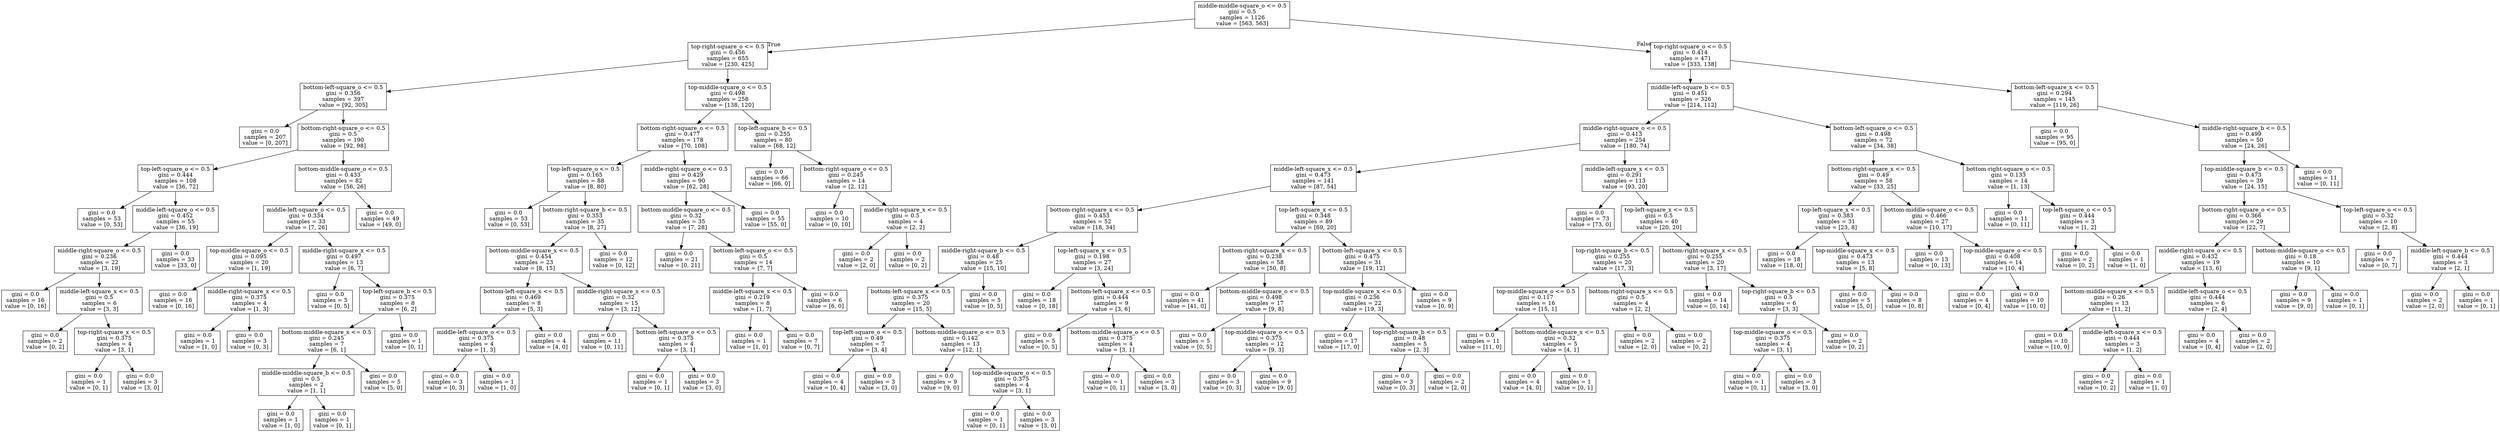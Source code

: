 digraph Tree {
node [shape=box] ;
0 [label="middle-middle-square_o <= 0.5\ngini = 0.5\nsamples = 1126\nvalue = [563, 563]"] ;
1 [label="top-right-square_o <= 0.5\ngini = 0.456\nsamples = 655\nvalue = [230, 425]"] ;
0 -> 1 [labeldistance=2.5, labelangle=45, headlabel="True"] ;
2 [label="bottom-left-square_o <= 0.5\ngini = 0.356\nsamples = 397\nvalue = [92, 305]"] ;
1 -> 2 ;
3 [label="gini = 0.0\nsamples = 207\nvalue = [0, 207]"] ;
2 -> 3 ;
4 [label="bottom-right-square_o <= 0.5\ngini = 0.5\nsamples = 190\nvalue = [92, 98]"] ;
2 -> 4 ;
5 [label="top-left-square_o <= 0.5\ngini = 0.444\nsamples = 108\nvalue = [36, 72]"] ;
4 -> 5 ;
6 [label="gini = 0.0\nsamples = 53\nvalue = [0, 53]"] ;
5 -> 6 ;
7 [label="middle-left-square_o <= 0.5\ngini = 0.452\nsamples = 55\nvalue = [36, 19]"] ;
5 -> 7 ;
8 [label="middle-right-square_o <= 0.5\ngini = 0.236\nsamples = 22\nvalue = [3, 19]"] ;
7 -> 8 ;
9 [label="gini = 0.0\nsamples = 16\nvalue = [0, 16]"] ;
8 -> 9 ;
10 [label="middle-left-square_x <= 0.5\ngini = 0.5\nsamples = 6\nvalue = [3, 3]"] ;
8 -> 10 ;
11 [label="gini = 0.0\nsamples = 2\nvalue = [0, 2]"] ;
10 -> 11 ;
12 [label="top-right-square_x <= 0.5\ngini = 0.375\nsamples = 4\nvalue = [3, 1]"] ;
10 -> 12 ;
13 [label="gini = 0.0\nsamples = 1\nvalue = [0, 1]"] ;
12 -> 13 ;
14 [label="gini = 0.0\nsamples = 3\nvalue = [3, 0]"] ;
12 -> 14 ;
15 [label="gini = 0.0\nsamples = 33\nvalue = [33, 0]"] ;
7 -> 15 ;
16 [label="bottom-middle-square_o <= 0.5\ngini = 0.433\nsamples = 82\nvalue = [56, 26]"] ;
4 -> 16 ;
17 [label="middle-left-square_o <= 0.5\ngini = 0.334\nsamples = 33\nvalue = [7, 26]"] ;
16 -> 17 ;
18 [label="top-middle-square_o <= 0.5\ngini = 0.095\nsamples = 20\nvalue = [1, 19]"] ;
17 -> 18 ;
19 [label="gini = 0.0\nsamples = 16\nvalue = [0, 16]"] ;
18 -> 19 ;
20 [label="middle-right-square_x <= 0.5\ngini = 0.375\nsamples = 4\nvalue = [1, 3]"] ;
18 -> 20 ;
21 [label="gini = 0.0\nsamples = 1\nvalue = [1, 0]"] ;
20 -> 21 ;
22 [label="gini = 0.0\nsamples = 3\nvalue = [0, 3]"] ;
20 -> 22 ;
23 [label="middle-right-square_x <= 0.5\ngini = 0.497\nsamples = 13\nvalue = [6, 7]"] ;
17 -> 23 ;
24 [label="gini = 0.0\nsamples = 5\nvalue = [0, 5]"] ;
23 -> 24 ;
25 [label="top-left-square_b <= 0.5\ngini = 0.375\nsamples = 8\nvalue = [6, 2]"] ;
23 -> 25 ;
26 [label="bottom-middle-square_x <= 0.5\ngini = 0.245\nsamples = 7\nvalue = [6, 1]"] ;
25 -> 26 ;
27 [label="middle-middle-square_b <= 0.5\ngini = 0.5\nsamples = 2\nvalue = [1, 1]"] ;
26 -> 27 ;
28 [label="gini = 0.0\nsamples = 1\nvalue = [1, 0]"] ;
27 -> 28 ;
29 [label="gini = 0.0\nsamples = 1\nvalue = [0, 1]"] ;
27 -> 29 ;
30 [label="gini = 0.0\nsamples = 5\nvalue = [5, 0]"] ;
26 -> 30 ;
31 [label="gini = 0.0\nsamples = 1\nvalue = [0, 1]"] ;
25 -> 31 ;
32 [label="gini = 0.0\nsamples = 49\nvalue = [49, 0]"] ;
16 -> 32 ;
33 [label="top-middle-square_o <= 0.5\ngini = 0.498\nsamples = 258\nvalue = [138, 120]"] ;
1 -> 33 ;
34 [label="bottom-right-square_o <= 0.5\ngini = 0.477\nsamples = 178\nvalue = [70, 108]"] ;
33 -> 34 ;
35 [label="top-left-square_o <= 0.5\ngini = 0.165\nsamples = 88\nvalue = [8, 80]"] ;
34 -> 35 ;
36 [label="gini = 0.0\nsamples = 53\nvalue = [0, 53]"] ;
35 -> 36 ;
37 [label="bottom-right-square_b <= 0.5\ngini = 0.353\nsamples = 35\nvalue = [8, 27]"] ;
35 -> 37 ;
38 [label="bottom-middle-square_x <= 0.5\ngini = 0.454\nsamples = 23\nvalue = [8, 15]"] ;
37 -> 38 ;
39 [label="bottom-left-square_x <= 0.5\ngini = 0.469\nsamples = 8\nvalue = [5, 3]"] ;
38 -> 39 ;
40 [label="middle-left-square_o <= 0.5\ngini = 0.375\nsamples = 4\nvalue = [1, 3]"] ;
39 -> 40 ;
41 [label="gini = 0.0\nsamples = 3\nvalue = [0, 3]"] ;
40 -> 41 ;
42 [label="gini = 0.0\nsamples = 1\nvalue = [1, 0]"] ;
40 -> 42 ;
43 [label="gini = 0.0\nsamples = 4\nvalue = [4, 0]"] ;
39 -> 43 ;
44 [label="middle-right-square_x <= 0.5\ngini = 0.32\nsamples = 15\nvalue = [3, 12]"] ;
38 -> 44 ;
45 [label="gini = 0.0\nsamples = 11\nvalue = [0, 11]"] ;
44 -> 45 ;
46 [label="bottom-left-square_o <= 0.5\ngini = 0.375\nsamples = 4\nvalue = [3, 1]"] ;
44 -> 46 ;
47 [label="gini = 0.0\nsamples = 1\nvalue = [0, 1]"] ;
46 -> 47 ;
48 [label="gini = 0.0\nsamples = 3\nvalue = [3, 0]"] ;
46 -> 48 ;
49 [label="gini = 0.0\nsamples = 12\nvalue = [0, 12]"] ;
37 -> 49 ;
50 [label="middle-right-square_o <= 0.5\ngini = 0.429\nsamples = 90\nvalue = [62, 28]"] ;
34 -> 50 ;
51 [label="bottom-middle-square_o <= 0.5\ngini = 0.32\nsamples = 35\nvalue = [7, 28]"] ;
50 -> 51 ;
52 [label="gini = 0.0\nsamples = 21\nvalue = [0, 21]"] ;
51 -> 52 ;
53 [label="bottom-left-square_o <= 0.5\ngini = 0.5\nsamples = 14\nvalue = [7, 7]"] ;
51 -> 53 ;
54 [label="middle-left-square_x <= 0.5\ngini = 0.219\nsamples = 8\nvalue = [1, 7]"] ;
53 -> 54 ;
55 [label="gini = 0.0\nsamples = 1\nvalue = [1, 0]"] ;
54 -> 55 ;
56 [label="gini = 0.0\nsamples = 7\nvalue = [0, 7]"] ;
54 -> 56 ;
57 [label="gini = 0.0\nsamples = 6\nvalue = [6, 0]"] ;
53 -> 57 ;
58 [label="gini = 0.0\nsamples = 55\nvalue = [55, 0]"] ;
50 -> 58 ;
59 [label="top-left-square_b <= 0.5\ngini = 0.255\nsamples = 80\nvalue = [68, 12]"] ;
33 -> 59 ;
60 [label="gini = 0.0\nsamples = 66\nvalue = [66, 0]"] ;
59 -> 60 ;
61 [label="bottom-right-square_o <= 0.5\ngini = 0.245\nsamples = 14\nvalue = [2, 12]"] ;
59 -> 61 ;
62 [label="gini = 0.0\nsamples = 10\nvalue = [0, 10]"] ;
61 -> 62 ;
63 [label="middle-right-square_x <= 0.5\ngini = 0.5\nsamples = 4\nvalue = [2, 2]"] ;
61 -> 63 ;
64 [label="gini = 0.0\nsamples = 2\nvalue = [2, 0]"] ;
63 -> 64 ;
65 [label="gini = 0.0\nsamples = 2\nvalue = [0, 2]"] ;
63 -> 65 ;
66 [label="top-right-square_o <= 0.5\ngini = 0.414\nsamples = 471\nvalue = [333, 138]"] ;
0 -> 66 [labeldistance=2.5, labelangle=-45, headlabel="False"] ;
67 [label="middle-left-square_b <= 0.5\ngini = 0.451\nsamples = 326\nvalue = [214, 112]"] ;
66 -> 67 ;
68 [label="middle-right-square_o <= 0.5\ngini = 0.413\nsamples = 254\nvalue = [180, 74]"] ;
67 -> 68 ;
69 [label="middle-left-square_x <= 0.5\ngini = 0.473\nsamples = 141\nvalue = [87, 54]"] ;
68 -> 69 ;
70 [label="bottom-right-square_x <= 0.5\ngini = 0.453\nsamples = 52\nvalue = [18, 34]"] ;
69 -> 70 ;
71 [label="middle-right-square_b <= 0.5\ngini = 0.48\nsamples = 25\nvalue = [15, 10]"] ;
70 -> 71 ;
72 [label="bottom-left-square_x <= 0.5\ngini = 0.375\nsamples = 20\nvalue = [15, 5]"] ;
71 -> 72 ;
73 [label="top-left-square_o <= 0.5\ngini = 0.49\nsamples = 7\nvalue = [3, 4]"] ;
72 -> 73 ;
74 [label="gini = 0.0\nsamples = 4\nvalue = [0, 4]"] ;
73 -> 74 ;
75 [label="gini = 0.0\nsamples = 3\nvalue = [3, 0]"] ;
73 -> 75 ;
76 [label="bottom-middle-square_o <= 0.5\ngini = 0.142\nsamples = 13\nvalue = [12, 1]"] ;
72 -> 76 ;
77 [label="gini = 0.0\nsamples = 9\nvalue = [9, 0]"] ;
76 -> 77 ;
78 [label="top-middle-square_o <= 0.5\ngini = 0.375\nsamples = 4\nvalue = [3, 1]"] ;
76 -> 78 ;
79 [label="gini = 0.0\nsamples = 1\nvalue = [0, 1]"] ;
78 -> 79 ;
80 [label="gini = 0.0\nsamples = 3\nvalue = [3, 0]"] ;
78 -> 80 ;
81 [label="gini = 0.0\nsamples = 5\nvalue = [0, 5]"] ;
71 -> 81 ;
82 [label="top-left-square_x <= 0.5\ngini = 0.198\nsamples = 27\nvalue = [3, 24]"] ;
70 -> 82 ;
83 [label="gini = 0.0\nsamples = 18\nvalue = [0, 18]"] ;
82 -> 83 ;
84 [label="bottom-left-square_x <= 0.5\ngini = 0.444\nsamples = 9\nvalue = [3, 6]"] ;
82 -> 84 ;
85 [label="gini = 0.0\nsamples = 5\nvalue = [0, 5]"] ;
84 -> 85 ;
86 [label="bottom-middle-square_o <= 0.5\ngini = 0.375\nsamples = 4\nvalue = [3, 1]"] ;
84 -> 86 ;
87 [label="gini = 0.0\nsamples = 1\nvalue = [0, 1]"] ;
86 -> 87 ;
88 [label="gini = 0.0\nsamples = 3\nvalue = [3, 0]"] ;
86 -> 88 ;
89 [label="top-left-square_x <= 0.5\ngini = 0.348\nsamples = 89\nvalue = [69, 20]"] ;
69 -> 89 ;
90 [label="bottom-right-square_x <= 0.5\ngini = 0.238\nsamples = 58\nvalue = [50, 8]"] ;
89 -> 90 ;
91 [label="gini = 0.0\nsamples = 41\nvalue = [41, 0]"] ;
90 -> 91 ;
92 [label="bottom-middle-square_o <= 0.5\ngini = 0.498\nsamples = 17\nvalue = [9, 8]"] ;
90 -> 92 ;
93 [label="gini = 0.0\nsamples = 5\nvalue = [0, 5]"] ;
92 -> 93 ;
94 [label="top-middle-square_o <= 0.5\ngini = 0.375\nsamples = 12\nvalue = [9, 3]"] ;
92 -> 94 ;
95 [label="gini = 0.0\nsamples = 3\nvalue = [0, 3]"] ;
94 -> 95 ;
96 [label="gini = 0.0\nsamples = 9\nvalue = [9, 0]"] ;
94 -> 96 ;
97 [label="bottom-left-square_x <= 0.5\ngini = 0.475\nsamples = 31\nvalue = [19, 12]"] ;
89 -> 97 ;
98 [label="top-middle-square_x <= 0.5\ngini = 0.236\nsamples = 22\nvalue = [19, 3]"] ;
97 -> 98 ;
99 [label="gini = 0.0\nsamples = 17\nvalue = [17, 0]"] ;
98 -> 99 ;
100 [label="top-right-square_b <= 0.5\ngini = 0.48\nsamples = 5\nvalue = [2, 3]"] ;
98 -> 100 ;
101 [label="gini = 0.0\nsamples = 3\nvalue = [0, 3]"] ;
100 -> 101 ;
102 [label="gini = 0.0\nsamples = 2\nvalue = [2, 0]"] ;
100 -> 102 ;
103 [label="gini = 0.0\nsamples = 9\nvalue = [0, 9]"] ;
97 -> 103 ;
104 [label="middle-left-square_x <= 0.5\ngini = 0.291\nsamples = 113\nvalue = [93, 20]"] ;
68 -> 104 ;
105 [label="gini = 0.0\nsamples = 73\nvalue = [73, 0]"] ;
104 -> 105 ;
106 [label="top-left-square_x <= 0.5\ngini = 0.5\nsamples = 40\nvalue = [20, 20]"] ;
104 -> 106 ;
107 [label="top-right-square_b <= 0.5\ngini = 0.255\nsamples = 20\nvalue = [17, 3]"] ;
106 -> 107 ;
108 [label="top-middle-square_o <= 0.5\ngini = 0.117\nsamples = 16\nvalue = [15, 1]"] ;
107 -> 108 ;
109 [label="gini = 0.0\nsamples = 11\nvalue = [11, 0]"] ;
108 -> 109 ;
110 [label="bottom-middle-square_x <= 0.5\ngini = 0.32\nsamples = 5\nvalue = [4, 1]"] ;
108 -> 110 ;
111 [label="gini = 0.0\nsamples = 4\nvalue = [4, 0]"] ;
110 -> 111 ;
112 [label="gini = 0.0\nsamples = 1\nvalue = [0, 1]"] ;
110 -> 112 ;
113 [label="bottom-right-square_x <= 0.5\ngini = 0.5\nsamples = 4\nvalue = [2, 2]"] ;
107 -> 113 ;
114 [label="gini = 0.0\nsamples = 2\nvalue = [2, 0]"] ;
113 -> 114 ;
115 [label="gini = 0.0\nsamples = 2\nvalue = [0, 2]"] ;
113 -> 115 ;
116 [label="bottom-right-square_x <= 0.5\ngini = 0.255\nsamples = 20\nvalue = [3, 17]"] ;
106 -> 116 ;
117 [label="gini = 0.0\nsamples = 14\nvalue = [0, 14]"] ;
116 -> 117 ;
118 [label="top-right-square_b <= 0.5\ngini = 0.5\nsamples = 6\nvalue = [3, 3]"] ;
116 -> 118 ;
119 [label="top-middle-square_o <= 0.5\ngini = 0.375\nsamples = 4\nvalue = [3, 1]"] ;
118 -> 119 ;
120 [label="gini = 0.0\nsamples = 1\nvalue = [0, 1]"] ;
119 -> 120 ;
121 [label="gini = 0.0\nsamples = 3\nvalue = [3, 0]"] ;
119 -> 121 ;
122 [label="gini = 0.0\nsamples = 2\nvalue = [0, 2]"] ;
118 -> 122 ;
123 [label="bottom-left-square_o <= 0.5\ngini = 0.498\nsamples = 72\nvalue = [34, 38]"] ;
67 -> 123 ;
124 [label="bottom-right-square_x <= 0.5\ngini = 0.49\nsamples = 58\nvalue = [33, 25]"] ;
123 -> 124 ;
125 [label="top-left-square_x <= 0.5\ngini = 0.383\nsamples = 31\nvalue = [23, 8]"] ;
124 -> 125 ;
126 [label="gini = 0.0\nsamples = 18\nvalue = [18, 0]"] ;
125 -> 126 ;
127 [label="top-middle-square_x <= 0.5\ngini = 0.473\nsamples = 13\nvalue = [5, 8]"] ;
125 -> 127 ;
128 [label="gini = 0.0\nsamples = 5\nvalue = [5, 0]"] ;
127 -> 128 ;
129 [label="gini = 0.0\nsamples = 8\nvalue = [0, 8]"] ;
127 -> 129 ;
130 [label="bottom-middle-square_o <= 0.5\ngini = 0.466\nsamples = 27\nvalue = [10, 17]"] ;
124 -> 130 ;
131 [label="gini = 0.0\nsamples = 13\nvalue = [0, 13]"] ;
130 -> 131 ;
132 [label="top-middle-square_o <= 0.5\ngini = 0.408\nsamples = 14\nvalue = [10, 4]"] ;
130 -> 132 ;
133 [label="gini = 0.0\nsamples = 4\nvalue = [0, 4]"] ;
132 -> 133 ;
134 [label="gini = 0.0\nsamples = 10\nvalue = [10, 0]"] ;
132 -> 134 ;
135 [label="bottom-right-square_o <= 0.5\ngini = 0.133\nsamples = 14\nvalue = [1, 13]"] ;
123 -> 135 ;
136 [label="gini = 0.0\nsamples = 11\nvalue = [0, 11]"] ;
135 -> 136 ;
137 [label="top-left-square_o <= 0.5\ngini = 0.444\nsamples = 3\nvalue = [1, 2]"] ;
135 -> 137 ;
138 [label="gini = 0.0\nsamples = 2\nvalue = [0, 2]"] ;
137 -> 138 ;
139 [label="gini = 0.0\nsamples = 1\nvalue = [1, 0]"] ;
137 -> 139 ;
140 [label="bottom-left-square_x <= 0.5\ngini = 0.294\nsamples = 145\nvalue = [119, 26]"] ;
66 -> 140 ;
141 [label="gini = 0.0\nsamples = 95\nvalue = [95, 0]"] ;
140 -> 141 ;
142 [label="middle-right-square_b <= 0.5\ngini = 0.499\nsamples = 50\nvalue = [24, 26]"] ;
140 -> 142 ;
143 [label="top-middle-square_b <= 0.5\ngini = 0.473\nsamples = 39\nvalue = [24, 15]"] ;
142 -> 143 ;
144 [label="bottom-right-square_o <= 0.5\ngini = 0.366\nsamples = 29\nvalue = [22, 7]"] ;
143 -> 144 ;
145 [label="middle-right-square_o <= 0.5\ngini = 0.432\nsamples = 19\nvalue = [13, 6]"] ;
144 -> 145 ;
146 [label="bottom-middle-square_x <= 0.5\ngini = 0.26\nsamples = 13\nvalue = [11, 2]"] ;
145 -> 146 ;
147 [label="gini = 0.0\nsamples = 10\nvalue = [10, 0]"] ;
146 -> 147 ;
148 [label="middle-left-square_x <= 0.5\ngini = 0.444\nsamples = 3\nvalue = [1, 2]"] ;
146 -> 148 ;
149 [label="gini = 0.0\nsamples = 2\nvalue = [0, 2]"] ;
148 -> 149 ;
150 [label="gini = 0.0\nsamples = 1\nvalue = [1, 0]"] ;
148 -> 150 ;
151 [label="middle-left-square_o <= 0.5\ngini = 0.444\nsamples = 6\nvalue = [2, 4]"] ;
145 -> 151 ;
152 [label="gini = 0.0\nsamples = 4\nvalue = [0, 4]"] ;
151 -> 152 ;
153 [label="gini = 0.0\nsamples = 2\nvalue = [2, 0]"] ;
151 -> 153 ;
154 [label="bottom-middle-square_o <= 0.5\ngini = 0.18\nsamples = 10\nvalue = [9, 1]"] ;
144 -> 154 ;
155 [label="gini = 0.0\nsamples = 9\nvalue = [9, 0]"] ;
154 -> 155 ;
156 [label="gini = 0.0\nsamples = 1\nvalue = [0, 1]"] ;
154 -> 156 ;
157 [label="top-left-square_o <= 0.5\ngini = 0.32\nsamples = 10\nvalue = [2, 8]"] ;
143 -> 157 ;
158 [label="gini = 0.0\nsamples = 7\nvalue = [0, 7]"] ;
157 -> 158 ;
159 [label="middle-left-square_b <= 0.5\ngini = 0.444\nsamples = 3\nvalue = [2, 1]"] ;
157 -> 159 ;
160 [label="gini = 0.0\nsamples = 2\nvalue = [2, 0]"] ;
159 -> 160 ;
161 [label="gini = 0.0\nsamples = 1\nvalue = [0, 1]"] ;
159 -> 161 ;
162 [label="gini = 0.0\nsamples = 11\nvalue = [0, 11]"] ;
142 -> 162 ;
}